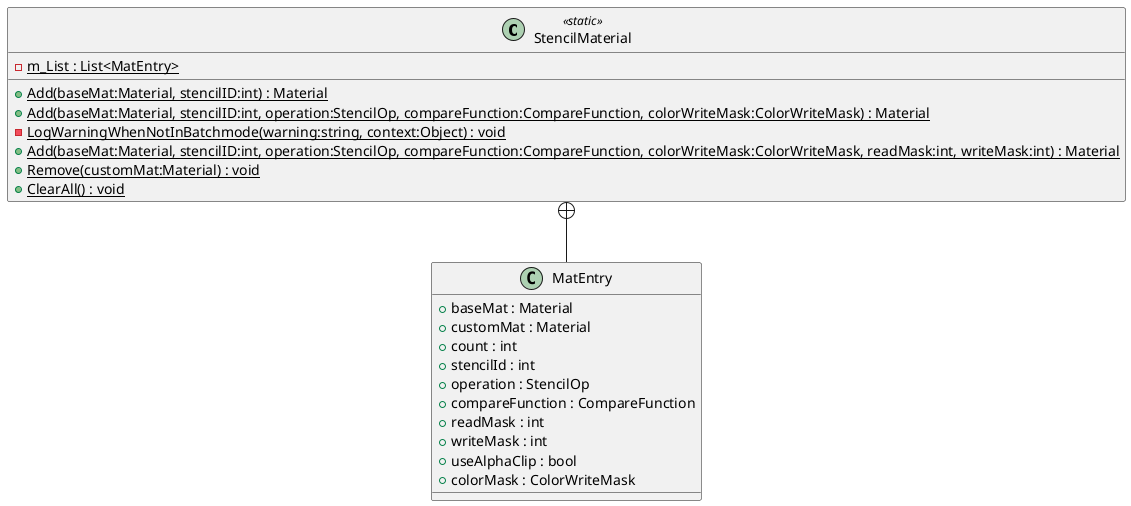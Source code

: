 @startuml
class StencilMaterial <<static>> {
    - {static} m_List : List<MatEntry>
    + {static} Add(baseMat:Material, stencilID:int) : Material
    + {static} Add(baseMat:Material, stencilID:int, operation:StencilOp, compareFunction:CompareFunction, colorWriteMask:ColorWriteMask) : Material
    {static} - LogWarningWhenNotInBatchmode(warning:string, context:Object) : void
    + {static} Add(baseMat:Material, stencilID:int, operation:StencilOp, compareFunction:CompareFunction, colorWriteMask:ColorWriteMask, readMask:int, writeMask:int) : Material
    + {static} Remove(customMat:Material) : void
    + {static} ClearAll() : void
}
class MatEntry {
    + baseMat : Material
    + customMat : Material
    + count : int
    + stencilId : int
    + operation : StencilOp
    + compareFunction : CompareFunction
    + readMask : int
    + writeMask : int
    + useAlphaClip : bool
    + colorMask : ColorWriteMask
}
StencilMaterial +-- MatEntry
@enduml

